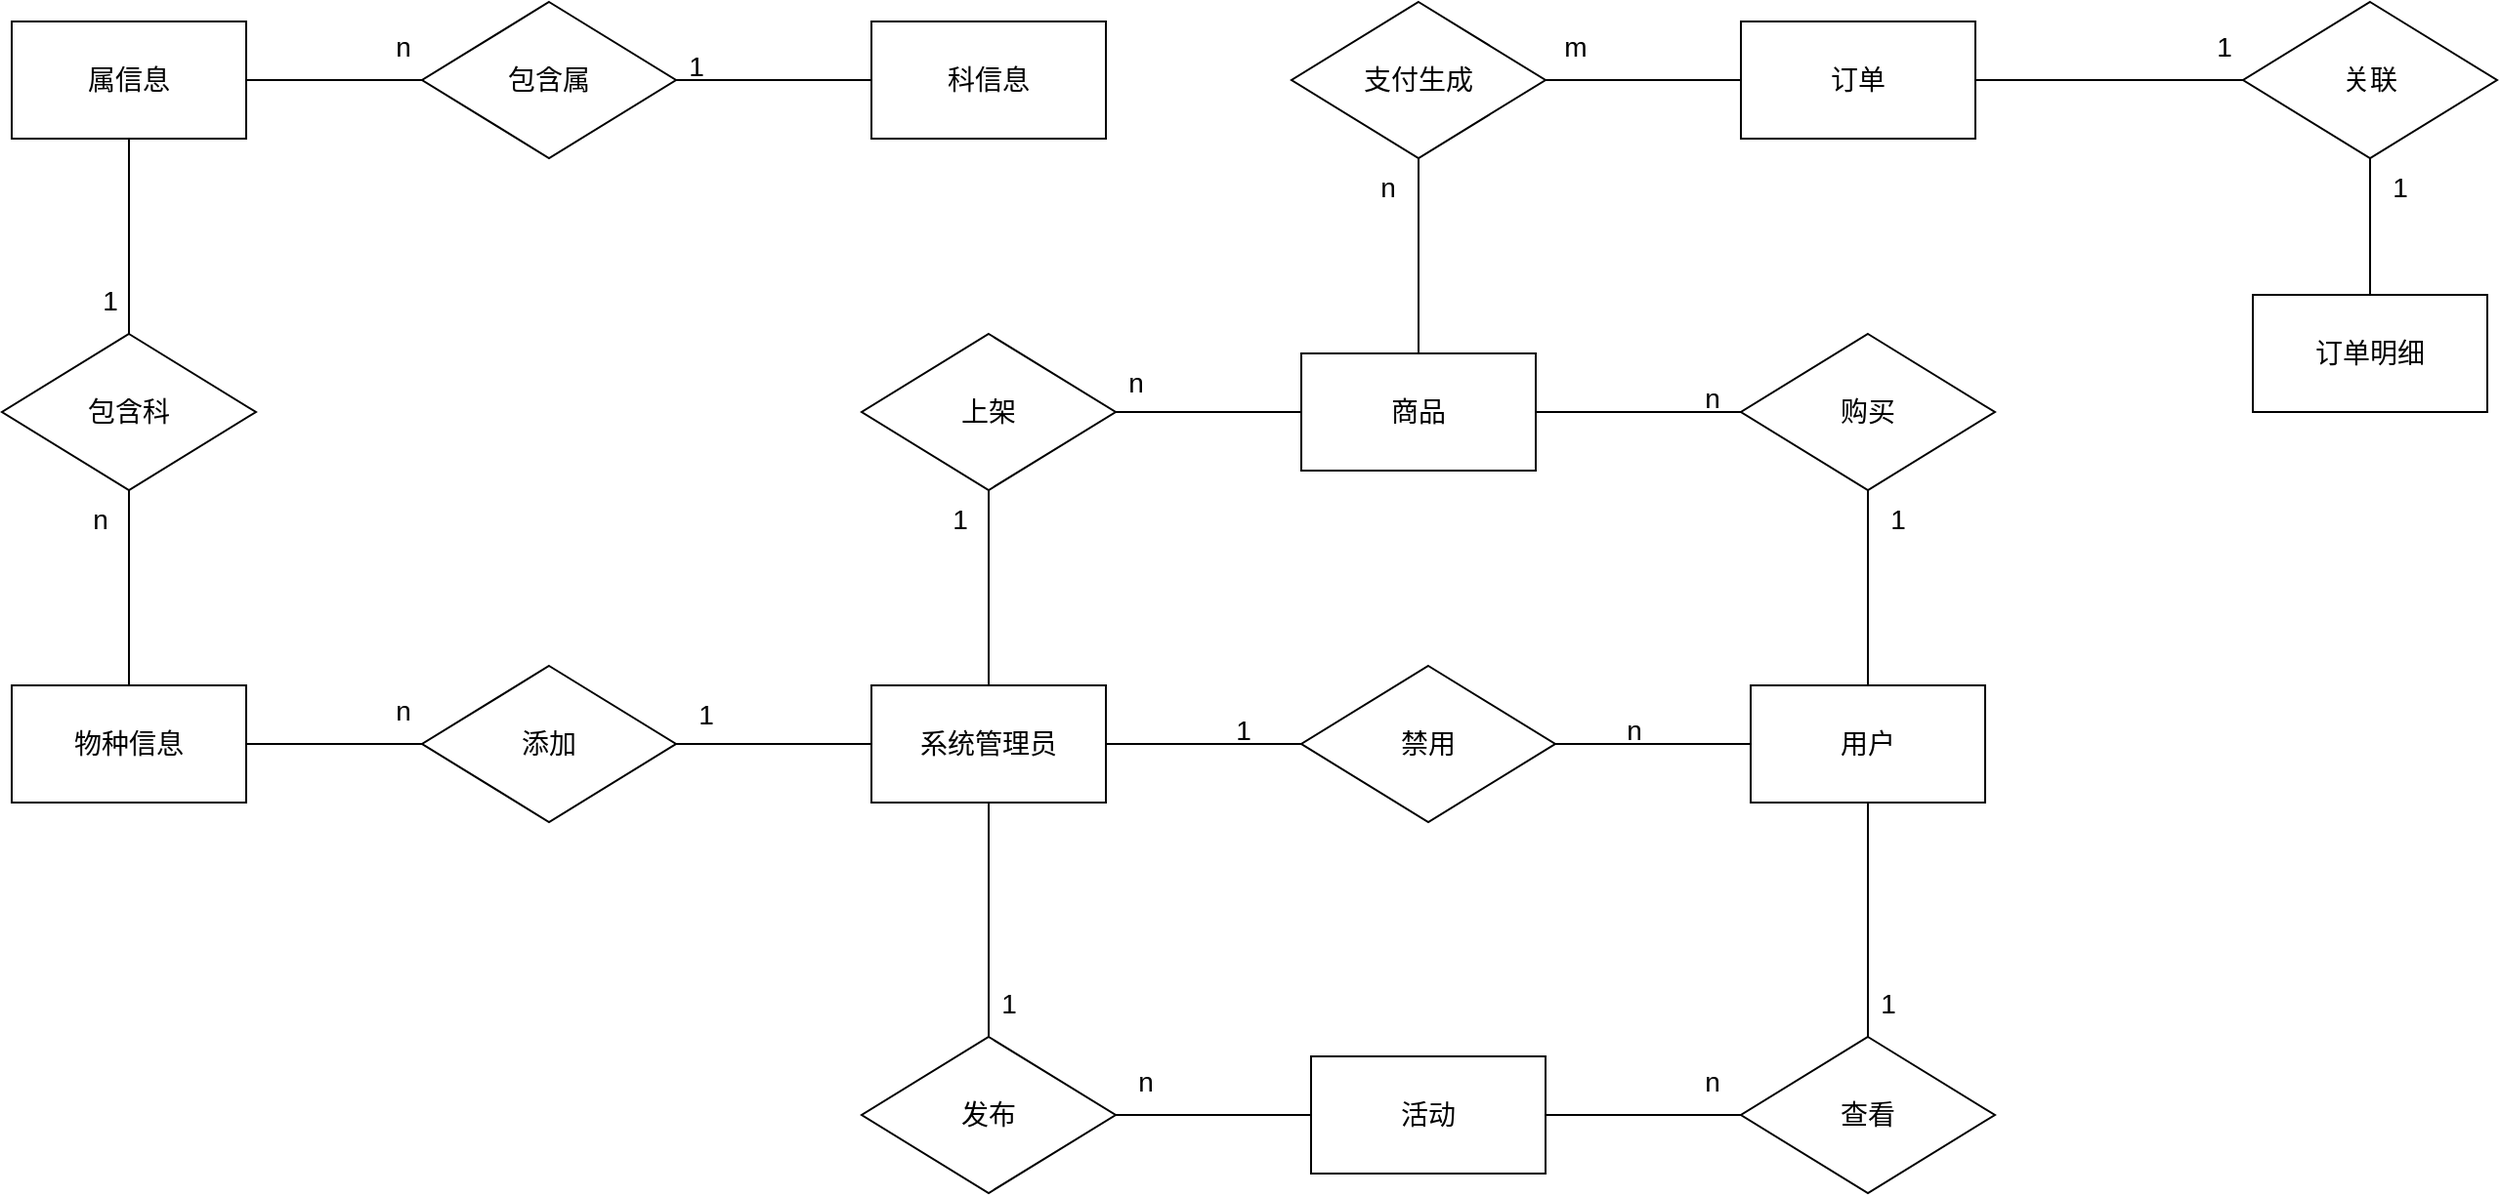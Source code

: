 <mxfile version="24.4.4" type="github">
  <diagram name="第 1 页" id="C-IsTPZUDNLv0cCHpMwW">
    <mxGraphModel dx="2658" dy="1993" grid="1" gridSize="10" guides="1" tooltips="1" connect="1" arrows="1" fold="1" page="1" pageScale="1" pageWidth="827" pageHeight="1169" math="0" shadow="0">
      <root>
        <mxCell id="0" />
        <mxCell id="1" parent="0" />
        <mxCell id="NP0UiU4LLg_Y-g8JGDLL-1" value="&lt;font style=&quot;font-size: 14px;&quot;&gt;系统管理员&lt;/font&gt;" style="rounded=0;whiteSpace=wrap;html=1;" vertex="1" parent="1">
          <mxGeometry x="150" y="180" width="120" height="60" as="geometry" />
        </mxCell>
        <mxCell id="NP0UiU4LLg_Y-g8JGDLL-2" value="&lt;font style=&quot;font-size: 14px;&quot;&gt;用户&lt;/font&gt;" style="rounded=0;whiteSpace=wrap;html=1;" vertex="1" parent="1">
          <mxGeometry x="600" y="180" width="120" height="60" as="geometry" />
        </mxCell>
        <mxCell id="NP0UiU4LLg_Y-g8JGDLL-3" value="&lt;font style=&quot;font-size: 14px;&quot;&gt;禁用&lt;/font&gt;" style="rhombus;whiteSpace=wrap;html=1;" vertex="1" parent="1">
          <mxGeometry x="370" y="170" width="130" height="80" as="geometry" />
        </mxCell>
        <mxCell id="NP0UiU4LLg_Y-g8JGDLL-4" value="&lt;span style=&quot;font-size: 14px;&quot;&gt;添加&lt;/span&gt;" style="rhombus;whiteSpace=wrap;html=1;" vertex="1" parent="1">
          <mxGeometry x="-80" y="170" width="130" height="80" as="geometry" />
        </mxCell>
        <mxCell id="NP0UiU4LLg_Y-g8JGDLL-5" value="&lt;font style=&quot;font-size: 14px;&quot;&gt;商品&lt;/font&gt;" style="rounded=0;whiteSpace=wrap;html=1;" vertex="1" parent="1">
          <mxGeometry x="370" y="10" width="120" height="60" as="geometry" />
        </mxCell>
        <mxCell id="NP0UiU4LLg_Y-g8JGDLL-6" value="&lt;font style=&quot;font-size: 14px;&quot;&gt;活动&lt;/font&gt;" style="rounded=0;whiteSpace=wrap;html=1;" vertex="1" parent="1">
          <mxGeometry x="375" y="370" width="120" height="60" as="geometry" />
        </mxCell>
        <mxCell id="NP0UiU4LLg_Y-g8JGDLL-7" value="&lt;font style=&quot;font-size: 14px;&quot;&gt;发布&lt;/font&gt;&lt;span style=&quot;color: rgba(0, 0, 0, 0); font-family: monospace; font-size: 0px; text-align: start; text-wrap: nowrap;&quot;&gt;%3CmxGraphModel%3E%3Croot%3E%3CmxCell%20id%3D%220%22%2F%3E%3CmxCell%20id%3D%221%22%20parent%3D%220%22%2F%3E%3CmxCell%20id%3D%222%22%20value%3D%22%26lt%3Bfont%20style%3D%26quot%3Bfont-size%3A%2014px%3B%26quot%3B%26gt%3B%E7%AE%A1%E7%90%86%26lt%3B%2Ffont%26gt%3B%22%20style%3D%22rhombus%3BwhiteSpace%3Dwrap%3Bhtml%3D1%3B%22%20vertex%3D%221%22%20parent%3D%221%22%3E%3CmxGeometry%20x%3D%22-80%22%20y%3D%22210%22%20width%3D%22130%22%20height%3D%2280%22%20as%3D%22geometry%22%2F%3E%3C%2FmxCell%3E%3C%2Froot%3E%3C%2FmxGraphModel%3E&lt;/span&gt;" style="rhombus;whiteSpace=wrap;html=1;" vertex="1" parent="1">
          <mxGeometry x="145" y="360" width="130" height="80" as="geometry" />
        </mxCell>
        <mxCell id="NP0UiU4LLg_Y-g8JGDLL-8" value="&lt;font style=&quot;font-size: 14px;&quot;&gt;上架&lt;/font&gt;" style="rhombus;whiteSpace=wrap;html=1;" vertex="1" parent="1">
          <mxGeometry x="145" width="130" height="80" as="geometry" />
        </mxCell>
        <mxCell id="NP0UiU4LLg_Y-g8JGDLL-9" value="&lt;font style=&quot;font-size: 14px;&quot;&gt;查看&lt;/font&gt;&lt;span style=&quot;color: rgba(0, 0, 0, 0); font-family: monospace; font-size: 0px; text-align: start; text-wrap: nowrap;&quot;&gt;%3CmxGraphModel%3E%3Croot%3E%3CmxCell%20id%3D%220%22%2F%3E%3CmxCell%20id%3D%221%22%20parent%3D%220%22%2F%3E%3CmxCell%20id%3D%222%22%20value%3D%22%26lt%3Bfont%20style%3D%26quot%3Bfont-size%3A%2014px%3B%26quot%3B%26gt%3B%E4%B8%8A%E6%9E%B6%26lt%3B%2Ffont%26gt%3B%22%20style%3D%22rhombus%3BwhiteSpace%3Dwrap%3Bhtml%3D1%3B%22%20vertex%3D%221%22%20parent%3D%221%22%3E%3CmxGeometry%20x%3D%22250%22%20y%3D%2290%22%20width%3D%22130%22%20height%3D%2280%22%20as%3D%22geometry%22%2F%3E%3C%2FmxCell%3E%3C%2Froot%3E%3C%2FmxGraphModel%3E&lt;/span&gt;" style="rhombus;whiteSpace=wrap;html=1;" vertex="1" parent="1">
          <mxGeometry x="595" y="360" width="130" height="80" as="geometry" />
        </mxCell>
        <mxCell id="NP0UiU4LLg_Y-g8JGDLL-10" value="&lt;font style=&quot;font-size: 14px;&quot;&gt;购买&lt;/font&gt;" style="rhombus;whiteSpace=wrap;html=1;" vertex="1" parent="1">
          <mxGeometry x="595" width="130" height="80" as="geometry" />
        </mxCell>
        <mxCell id="NP0UiU4LLg_Y-g8JGDLL-11" value="&lt;span style=&quot;font-size: 14px;&quot;&gt;订单&lt;/span&gt;" style="rounded=0;whiteSpace=wrap;html=1;" vertex="1" parent="1">
          <mxGeometry x="595" y="-160" width="120" height="60" as="geometry" />
        </mxCell>
        <mxCell id="NP0UiU4LLg_Y-g8JGDLL-12" value="&lt;span style=&quot;font-size: 14px;&quot;&gt;订单明细&lt;/span&gt;" style="rounded=0;whiteSpace=wrap;html=1;" vertex="1" parent="1">
          <mxGeometry x="857" y="-20" width="120" height="60" as="geometry" />
        </mxCell>
        <mxCell id="NP0UiU4LLg_Y-g8JGDLL-13" value="&lt;font style=&quot;font-size: 14px;&quot;&gt;关联&lt;/font&gt;" style="rhombus;whiteSpace=wrap;html=1;" vertex="1" parent="1">
          <mxGeometry x="852" y="-170" width="130" height="80" as="geometry" />
        </mxCell>
        <mxCell id="NP0UiU4LLg_Y-g8JGDLL-15" value="" style="endArrow=none;html=1;rounded=0;exitX=1;exitY=0.5;exitDx=0;exitDy=0;entryX=0;entryY=0.5;entryDx=0;entryDy=0;" edge="1" parent="1" source="NP0UiU4LLg_Y-g8JGDLL-11" target="NP0UiU4LLg_Y-g8JGDLL-13">
          <mxGeometry width="50" height="50" relative="1" as="geometry">
            <mxPoint x="980" y="460" as="sourcePoint" />
            <mxPoint x="1030" y="410" as="targetPoint" />
          </mxGeometry>
        </mxCell>
        <mxCell id="NP0UiU4LLg_Y-g8JGDLL-16" value="" style="endArrow=none;html=1;rounded=0;exitX=0.5;exitY=1;exitDx=0;exitDy=0;entryX=0.5;entryY=0;entryDx=0;entryDy=0;" edge="1" parent="1" source="NP0UiU4LLg_Y-g8JGDLL-13" target="NP0UiU4LLg_Y-g8JGDLL-12">
          <mxGeometry width="50" height="50" relative="1" as="geometry">
            <mxPoint x="812" y="270" as="sourcePoint" />
            <mxPoint x="862" y="220" as="targetPoint" />
          </mxGeometry>
        </mxCell>
        <mxCell id="NP0UiU4LLg_Y-g8JGDLL-17" value="" style="endArrow=none;html=1;rounded=0;exitX=1;exitY=0.5;exitDx=0;exitDy=0;entryX=0;entryY=0.5;entryDx=0;entryDy=0;" edge="1" parent="1" source="NP0UiU4LLg_Y-g8JGDLL-4" target="NP0UiU4LLg_Y-g8JGDLL-1">
          <mxGeometry width="50" height="50" relative="1" as="geometry">
            <mxPoint x="-30" y="420" as="sourcePoint" />
            <mxPoint x="20" y="370" as="targetPoint" />
          </mxGeometry>
        </mxCell>
        <mxCell id="NP0UiU4LLg_Y-g8JGDLL-18" value="" style="endArrow=none;html=1;rounded=0;exitX=1;exitY=0.5;exitDx=0;exitDy=0;entryX=0;entryY=0.5;entryDx=0;entryDy=0;" edge="1" parent="1" source="NP0UiU4LLg_Y-g8JGDLL-1" target="NP0UiU4LLg_Y-g8JGDLL-3">
          <mxGeometry width="50" height="50" relative="1" as="geometry">
            <mxPoint x="390" y="380" as="sourcePoint" />
            <mxPoint x="440" y="330" as="targetPoint" />
          </mxGeometry>
        </mxCell>
        <mxCell id="NP0UiU4LLg_Y-g8JGDLL-19" value="" style="endArrow=none;html=1;rounded=0;exitX=1;exitY=0.5;exitDx=0;exitDy=0;entryX=0;entryY=0.5;entryDx=0;entryDy=0;" edge="1" parent="1" source="NP0UiU4LLg_Y-g8JGDLL-3" target="NP0UiU4LLg_Y-g8JGDLL-2">
          <mxGeometry width="50" height="50" relative="1" as="geometry">
            <mxPoint x="480" y="350" as="sourcePoint" />
            <mxPoint x="530" y="300" as="targetPoint" />
          </mxGeometry>
        </mxCell>
        <mxCell id="NP0UiU4LLg_Y-g8JGDLL-20" value="" style="endArrow=none;html=1;rounded=0;exitX=0.5;exitY=0;exitDx=0;exitDy=0;entryX=0.5;entryY=1;entryDx=0;entryDy=0;" edge="1" parent="1" source="NP0UiU4LLg_Y-g8JGDLL-2" target="NP0UiU4LLg_Y-g8JGDLL-10">
          <mxGeometry width="50" height="50" relative="1" as="geometry">
            <mxPoint x="820" y="480" as="sourcePoint" />
            <mxPoint x="870" y="430" as="targetPoint" />
          </mxGeometry>
        </mxCell>
        <mxCell id="NP0UiU4LLg_Y-g8JGDLL-21" value="" style="endArrow=none;html=1;rounded=0;entryX=0.5;entryY=1;entryDx=0;entryDy=0;exitX=0.5;exitY=0;exitDx=0;exitDy=0;" edge="1" parent="1" source="NP0UiU4LLg_Y-g8JGDLL-9" target="NP0UiU4LLg_Y-g8JGDLL-2">
          <mxGeometry width="50" height="50" relative="1" as="geometry">
            <mxPoint x="700" y="500" as="sourcePoint" />
            <mxPoint x="750" y="450" as="targetPoint" />
          </mxGeometry>
        </mxCell>
        <mxCell id="NP0UiU4LLg_Y-g8JGDLL-22" value="" style="endArrow=none;html=1;rounded=0;exitX=0.5;exitY=1;exitDx=0;exitDy=0;entryX=0.5;entryY=0;entryDx=0;entryDy=0;" edge="1" parent="1" source="NP0UiU4LLg_Y-g8JGDLL-1" target="NP0UiU4LLg_Y-g8JGDLL-7">
          <mxGeometry width="50" height="50" relative="1" as="geometry">
            <mxPoint x="110" y="380" as="sourcePoint" />
            <mxPoint x="160" y="330" as="targetPoint" />
          </mxGeometry>
        </mxCell>
        <mxCell id="NP0UiU4LLg_Y-g8JGDLL-23" value="" style="endArrow=none;html=1;rounded=0;exitX=0.5;exitY=0;exitDx=0;exitDy=0;entryX=0.5;entryY=1;entryDx=0;entryDy=0;" edge="1" parent="1" source="NP0UiU4LLg_Y-g8JGDLL-1" target="NP0UiU4LLg_Y-g8JGDLL-8">
          <mxGeometry width="50" height="50" relative="1" as="geometry">
            <mxPoint x="200" y="440" as="sourcePoint" />
            <mxPoint x="250" y="390" as="targetPoint" />
          </mxGeometry>
        </mxCell>
        <mxCell id="NP0UiU4LLg_Y-g8JGDLL-24" value="" style="endArrow=none;html=1;rounded=0;entryX=0;entryY=0.5;entryDx=0;entryDy=0;exitX=1;exitY=0.5;exitDx=0;exitDy=0;" edge="1" parent="1" source="NP0UiU4LLg_Y-g8JGDLL-7" target="NP0UiU4LLg_Y-g8JGDLL-6">
          <mxGeometry width="50" height="50" relative="1" as="geometry">
            <mxPoint x="150" y="440" as="sourcePoint" />
            <mxPoint x="140" y="330" as="targetPoint" />
          </mxGeometry>
        </mxCell>
        <mxCell id="NP0UiU4LLg_Y-g8JGDLL-25" value="" style="endArrow=none;html=1;rounded=0;exitX=1;exitY=0.5;exitDx=0;exitDy=0;entryX=0;entryY=0.5;entryDx=0;entryDy=0;" edge="1" parent="1" source="NP0UiU4LLg_Y-g8JGDLL-8" target="NP0UiU4LLg_Y-g8JGDLL-5">
          <mxGeometry width="50" height="50" relative="1" as="geometry">
            <mxPoint x="210" y="450" as="sourcePoint" />
            <mxPoint x="260" y="400" as="targetPoint" />
          </mxGeometry>
        </mxCell>
        <mxCell id="NP0UiU4LLg_Y-g8JGDLL-26" value="" style="endArrow=none;html=1;rounded=0;entryX=0;entryY=0.5;entryDx=0;entryDy=0;exitX=1;exitY=0.5;exitDx=0;exitDy=0;" edge="1" parent="1" source="NP0UiU4LLg_Y-g8JGDLL-6" target="NP0UiU4LLg_Y-g8JGDLL-9">
          <mxGeometry width="50" height="50" relative="1" as="geometry">
            <mxPoint x="450" y="500" as="sourcePoint" />
            <mxPoint x="500" y="450" as="targetPoint" />
          </mxGeometry>
        </mxCell>
        <mxCell id="NP0UiU4LLg_Y-g8JGDLL-27" value="" style="endArrow=none;html=1;rounded=0;exitX=0;exitY=0.5;exitDx=0;exitDy=0;entryX=1;entryY=0.5;entryDx=0;entryDy=0;" edge="1" parent="1" source="NP0UiU4LLg_Y-g8JGDLL-10" target="NP0UiU4LLg_Y-g8JGDLL-5">
          <mxGeometry width="50" height="50" relative="1" as="geometry">
            <mxPoint x="570" y="490" as="sourcePoint" />
            <mxPoint x="620" y="440" as="targetPoint" />
          </mxGeometry>
        </mxCell>
        <mxCell id="NP0UiU4LLg_Y-g8JGDLL-28" value="&lt;font style=&quot;font-size: 14px;&quot;&gt;支付生成&lt;/font&gt;" style="rhombus;whiteSpace=wrap;html=1;" vertex="1" parent="1">
          <mxGeometry x="365" y="-170" width="130" height="80" as="geometry" />
        </mxCell>
        <mxCell id="NP0UiU4LLg_Y-g8JGDLL-29" value="" style="endArrow=none;html=1;rounded=0;exitX=0.5;exitY=0;exitDx=0;exitDy=0;entryX=0.5;entryY=1;entryDx=0;entryDy=0;" edge="1" parent="1" source="NP0UiU4LLg_Y-g8JGDLL-5" target="NP0UiU4LLg_Y-g8JGDLL-28">
          <mxGeometry width="50" height="50" relative="1" as="geometry">
            <mxPoint x="560" y="490" as="sourcePoint" />
            <mxPoint x="610" y="440" as="targetPoint" />
          </mxGeometry>
        </mxCell>
        <mxCell id="NP0UiU4LLg_Y-g8JGDLL-30" value="" style="endArrow=none;html=1;rounded=0;exitX=1;exitY=0.5;exitDx=0;exitDy=0;entryX=0;entryY=0.5;entryDx=0;entryDy=0;" edge="1" parent="1" source="NP0UiU4LLg_Y-g8JGDLL-28" target="NP0UiU4LLg_Y-g8JGDLL-11">
          <mxGeometry width="50" height="50" relative="1" as="geometry">
            <mxPoint x="770" y="410" as="sourcePoint" />
            <mxPoint x="820" y="360" as="targetPoint" />
          </mxGeometry>
        </mxCell>
        <mxCell id="NP0UiU4LLg_Y-g8JGDLL-33" value="&lt;font style=&quot;font-size: 14px;&quot;&gt;1&lt;/font&gt;" style="text;html=1;align=center;verticalAlign=middle;resizable=0;points=[];autosize=1;strokeColor=none;fillColor=none;" vertex="1" parent="1">
          <mxGeometry x="325" y="188" width="30" height="30" as="geometry" />
        </mxCell>
        <mxCell id="NP0UiU4LLg_Y-g8JGDLL-34" value="&lt;font style=&quot;font-size: 14px;&quot;&gt;n&lt;/font&gt;" style="text;html=1;align=center;verticalAlign=middle;resizable=0;points=[];autosize=1;strokeColor=none;fillColor=none;" vertex="1" parent="1">
          <mxGeometry x="525" y="188" width="30" height="30" as="geometry" />
        </mxCell>
        <mxCell id="NP0UiU4LLg_Y-g8JGDLL-36" value="&lt;font style=&quot;font-size: 14px;&quot;&gt;1&lt;/font&gt;" style="text;html=1;align=center;verticalAlign=middle;resizable=0;points=[];autosize=1;strokeColor=none;fillColor=none;" vertex="1" parent="1">
          <mxGeometry x="180" y="80" width="30" height="30" as="geometry" />
        </mxCell>
        <mxCell id="NP0UiU4LLg_Y-g8JGDLL-37" value="&lt;font style=&quot;font-size: 14px;&quot;&gt;n&lt;/font&gt;" style="text;html=1;align=center;verticalAlign=middle;resizable=0;points=[];autosize=1;strokeColor=none;fillColor=none;" vertex="1" parent="1">
          <mxGeometry x="270" y="10" width="30" height="30" as="geometry" />
        </mxCell>
        <mxCell id="NP0UiU4LLg_Y-g8JGDLL-38" value="&lt;font style=&quot;font-size: 14px;&quot;&gt;1&lt;/font&gt;" style="text;html=1;align=center;verticalAlign=middle;resizable=0;points=[];autosize=1;strokeColor=none;fillColor=none;" vertex="1" parent="1">
          <mxGeometry x="660" y="80" width="30" height="30" as="geometry" />
        </mxCell>
        <mxCell id="NP0UiU4LLg_Y-g8JGDLL-39" value="&lt;font style=&quot;font-size: 14px;&quot;&gt;n&lt;/font&gt;" style="text;html=1;align=center;verticalAlign=middle;resizable=0;points=[];autosize=1;strokeColor=none;fillColor=none;" vertex="1" parent="1">
          <mxGeometry x="565" y="18" width="30" height="30" as="geometry" />
        </mxCell>
        <mxCell id="NP0UiU4LLg_Y-g8JGDLL-40" value="&lt;font style=&quot;font-size: 14px;&quot;&gt;n&lt;/font&gt;" style="text;html=1;align=center;verticalAlign=middle;resizable=0;points=[];autosize=1;strokeColor=none;fillColor=none;" vertex="1" parent="1">
          <mxGeometry x="399" y="-90" width="30" height="30" as="geometry" />
        </mxCell>
        <mxCell id="NP0UiU4LLg_Y-g8JGDLL-41" value="&lt;font style=&quot;font-size: 14px;&quot;&gt;m&lt;/font&gt;" style="text;html=1;align=center;verticalAlign=middle;resizable=0;points=[];autosize=1;strokeColor=none;fillColor=none;" vertex="1" parent="1">
          <mxGeometry x="490" y="-162" width="40" height="30" as="geometry" />
        </mxCell>
        <mxCell id="NP0UiU4LLg_Y-g8JGDLL-42" value="&lt;font style=&quot;font-size: 14px;&quot;&gt;1&lt;/font&gt;" style="text;html=1;align=center;verticalAlign=middle;resizable=0;points=[];autosize=1;strokeColor=none;fillColor=none;" vertex="1" parent="1">
          <mxGeometry x="827" y="-162" width="30" height="30" as="geometry" />
        </mxCell>
        <mxCell id="NP0UiU4LLg_Y-g8JGDLL-43" value="&lt;font style=&quot;font-size: 14px;&quot;&gt;1&lt;/font&gt;" style="text;html=1;align=center;verticalAlign=middle;resizable=0;points=[];autosize=1;strokeColor=none;fillColor=none;" vertex="1" parent="1">
          <mxGeometry x="917" y="-90" width="30" height="30" as="geometry" />
        </mxCell>
        <mxCell id="NP0UiU4LLg_Y-g8JGDLL-44" value="&lt;font style=&quot;font-size: 14px;&quot;&gt;1&lt;/font&gt;" style="text;html=1;align=center;verticalAlign=middle;resizable=0;points=[];autosize=1;strokeColor=none;fillColor=none;" vertex="1" parent="1">
          <mxGeometry x="205" y="328" width="30" height="30" as="geometry" />
        </mxCell>
        <mxCell id="NP0UiU4LLg_Y-g8JGDLL-45" value="&lt;font style=&quot;font-size: 14px;&quot;&gt;n&lt;/font&gt;" style="text;html=1;align=center;verticalAlign=middle;resizable=0;points=[];autosize=1;strokeColor=none;fillColor=none;" vertex="1" parent="1">
          <mxGeometry x="275" y="368" width="30" height="30" as="geometry" />
        </mxCell>
        <mxCell id="NP0UiU4LLg_Y-g8JGDLL-46" value="&lt;font style=&quot;font-size: 14px;&quot;&gt;n&lt;/font&gt;" style="text;html=1;align=center;verticalAlign=middle;resizable=0;points=[];autosize=1;strokeColor=none;fillColor=none;" vertex="1" parent="1">
          <mxGeometry x="565" y="368" width="30" height="30" as="geometry" />
        </mxCell>
        <mxCell id="NP0UiU4LLg_Y-g8JGDLL-47" value="&lt;font style=&quot;font-size: 14px;&quot;&gt;1&lt;/font&gt;" style="text;html=1;align=center;verticalAlign=middle;resizable=0;points=[];autosize=1;strokeColor=none;fillColor=none;" vertex="1" parent="1">
          <mxGeometry x="655" y="328" width="30" height="30" as="geometry" />
        </mxCell>
        <mxCell id="NP0UiU4LLg_Y-g8JGDLL-48" value="&lt;font style=&quot;font-size: 14px;&quot;&gt;物种信息&lt;/font&gt;" style="rounded=0;whiteSpace=wrap;html=1;" vertex="1" parent="1">
          <mxGeometry x="-290" y="180" width="120" height="60" as="geometry" />
        </mxCell>
        <mxCell id="NP0UiU4LLg_Y-g8JGDLL-50" value="" style="endArrow=none;html=1;rounded=0;exitX=1;exitY=0.5;exitDx=0;exitDy=0;entryX=0;entryY=0.5;entryDx=0;entryDy=0;" edge="1" parent="1" source="NP0UiU4LLg_Y-g8JGDLL-48" target="NP0UiU4LLg_Y-g8JGDLL-4">
          <mxGeometry width="50" height="50" relative="1" as="geometry">
            <mxPoint x="-170" y="360" as="sourcePoint" />
            <mxPoint x="-120" y="310" as="targetPoint" />
          </mxGeometry>
        </mxCell>
        <mxCell id="NP0UiU4LLg_Y-g8JGDLL-51" value="&lt;font style=&quot;font-size: 14px;&quot;&gt;包含科&lt;/font&gt;" style="rhombus;whiteSpace=wrap;html=1;" vertex="1" parent="1">
          <mxGeometry x="-295" width="130" height="80" as="geometry" />
        </mxCell>
        <mxCell id="NP0UiU4LLg_Y-g8JGDLL-52" value="&lt;font style=&quot;font-size: 14px;&quot;&gt;属信息&lt;/font&gt;" style="rounded=0;whiteSpace=wrap;html=1;" vertex="1" parent="1">
          <mxGeometry x="-290" y="-160" width="120" height="60" as="geometry" />
        </mxCell>
        <mxCell id="NP0UiU4LLg_Y-g8JGDLL-53" value="&lt;font style=&quot;font-size: 14px;&quot;&gt;包含属&lt;/font&gt;" style="rhombus;whiteSpace=wrap;html=1;" vertex="1" parent="1">
          <mxGeometry x="-80" y="-170" width="130" height="80" as="geometry" />
        </mxCell>
        <mxCell id="NP0UiU4LLg_Y-g8JGDLL-54" value="&lt;span style=&quot;font-size: 14px;&quot;&gt;科信息&lt;/span&gt;" style="rounded=0;whiteSpace=wrap;html=1;" vertex="1" parent="1">
          <mxGeometry x="150" y="-160" width="120" height="60" as="geometry" />
        </mxCell>
        <mxCell id="NP0UiU4LLg_Y-g8JGDLL-55" value="" style="endArrow=none;html=1;rounded=0;exitX=0.5;exitY=0;exitDx=0;exitDy=0;entryX=0.5;entryY=1;entryDx=0;entryDy=0;" edge="1" parent="1" source="NP0UiU4LLg_Y-g8JGDLL-48" target="NP0UiU4LLg_Y-g8JGDLL-51">
          <mxGeometry width="50" height="50" relative="1" as="geometry">
            <mxPoint x="-370" y="350" as="sourcePoint" />
            <mxPoint x="-320" y="300" as="targetPoint" />
          </mxGeometry>
        </mxCell>
        <mxCell id="NP0UiU4LLg_Y-g8JGDLL-56" value="" style="endArrow=none;html=1;rounded=0;exitX=0.5;exitY=1;exitDx=0;exitDy=0;entryX=0.5;entryY=0;entryDx=0;entryDy=0;" edge="1" parent="1" source="NP0UiU4LLg_Y-g8JGDLL-52" target="NP0UiU4LLg_Y-g8JGDLL-51">
          <mxGeometry width="50" height="50" relative="1" as="geometry">
            <mxPoint x="-360" y="420" as="sourcePoint" />
            <mxPoint x="-310" y="370" as="targetPoint" />
          </mxGeometry>
        </mxCell>
        <mxCell id="NP0UiU4LLg_Y-g8JGDLL-57" value="" style="endArrow=none;html=1;rounded=0;exitX=1;exitY=0.5;exitDx=0;exitDy=0;entryX=0;entryY=0.5;entryDx=0;entryDy=0;" edge="1" parent="1" source="NP0UiU4LLg_Y-g8JGDLL-52" target="NP0UiU4LLg_Y-g8JGDLL-53">
          <mxGeometry width="50" height="50" relative="1" as="geometry">
            <mxPoint x="-190" y="410" as="sourcePoint" />
            <mxPoint x="-140" y="360" as="targetPoint" />
          </mxGeometry>
        </mxCell>
        <mxCell id="NP0UiU4LLg_Y-g8JGDLL-58" value="" style="endArrow=none;html=1;rounded=0;exitX=1;exitY=0.5;exitDx=0;exitDy=0;entryX=0;entryY=0.5;entryDx=0;entryDy=0;" edge="1" parent="1" source="NP0UiU4LLg_Y-g8JGDLL-53" target="NP0UiU4LLg_Y-g8JGDLL-54">
          <mxGeometry width="50" height="50" relative="1" as="geometry">
            <mxPoint x="-110" y="360" as="sourcePoint" />
            <mxPoint y="320" as="targetPoint" />
          </mxGeometry>
        </mxCell>
        <mxCell id="NP0UiU4LLg_Y-g8JGDLL-59" value="&lt;font style=&quot;font-size: 14px;&quot;&gt;1&lt;/font&gt;" style="text;html=1;align=center;verticalAlign=middle;resizable=0;points=[];autosize=1;strokeColor=none;fillColor=none;" vertex="1" parent="1">
          <mxGeometry x="45" y="-152" width="30" height="30" as="geometry" />
        </mxCell>
        <mxCell id="NP0UiU4LLg_Y-g8JGDLL-60" value="&lt;font style=&quot;font-size: 14px;&quot;&gt;n&lt;/font&gt;" style="text;html=1;align=center;verticalAlign=middle;resizable=0;points=[];autosize=1;strokeColor=none;fillColor=none;" vertex="1" parent="1">
          <mxGeometry x="-105" y="-162" width="30" height="30" as="geometry" />
        </mxCell>
        <mxCell id="NP0UiU4LLg_Y-g8JGDLL-61" value="&lt;font style=&quot;font-size: 14px;&quot;&gt;1&lt;/font&gt;" style="text;html=1;align=center;verticalAlign=middle;resizable=0;points=[];autosize=1;strokeColor=none;fillColor=none;" vertex="1" parent="1">
          <mxGeometry x="-255" y="-32" width="30" height="30" as="geometry" />
        </mxCell>
        <mxCell id="NP0UiU4LLg_Y-g8JGDLL-62" value="&lt;font style=&quot;font-size: 14px;&quot;&gt;n&lt;/font&gt;" style="text;html=1;align=center;verticalAlign=middle;resizable=0;points=[];autosize=1;strokeColor=none;fillColor=none;" vertex="1" parent="1">
          <mxGeometry x="-260" y="80" width="30" height="30" as="geometry" />
        </mxCell>
        <mxCell id="NP0UiU4LLg_Y-g8JGDLL-63" value="&lt;font style=&quot;font-size: 14px;&quot;&gt;1&lt;/font&gt;" style="text;html=1;align=center;verticalAlign=middle;resizable=0;points=[];autosize=1;strokeColor=none;fillColor=none;" vertex="1" parent="1">
          <mxGeometry x="50" y="180" width="30" height="30" as="geometry" />
        </mxCell>
        <mxCell id="NP0UiU4LLg_Y-g8JGDLL-64" value="&lt;font style=&quot;font-size: 14px;&quot;&gt;n&lt;/font&gt;" style="text;html=1;align=center;verticalAlign=middle;resizable=0;points=[];autosize=1;strokeColor=none;fillColor=none;" vertex="1" parent="1">
          <mxGeometry x="-105" y="178" width="30" height="30" as="geometry" />
        </mxCell>
      </root>
    </mxGraphModel>
  </diagram>
</mxfile>
